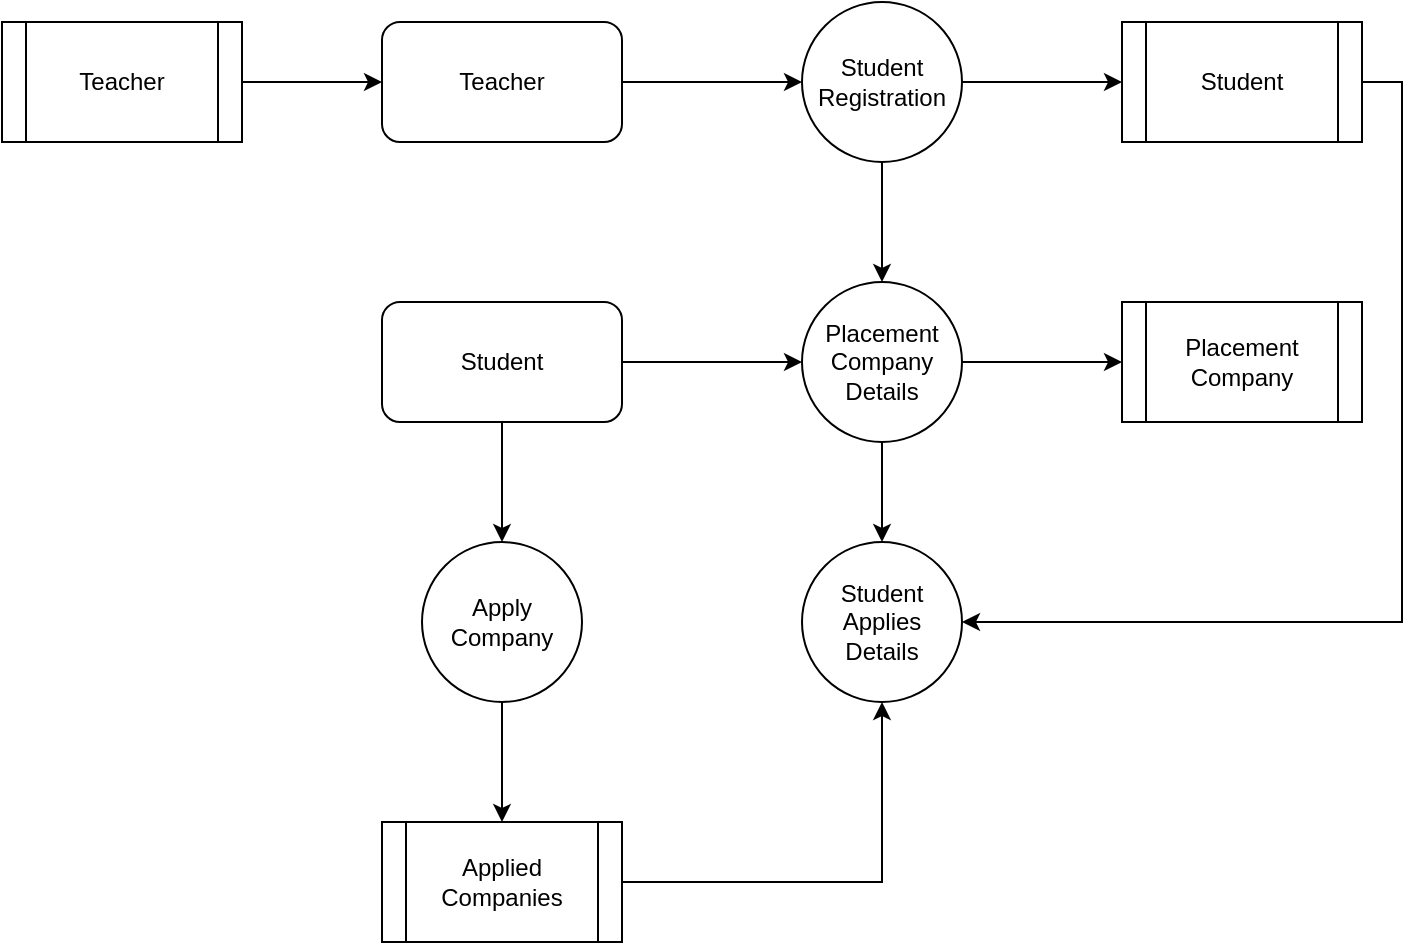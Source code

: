 <mxfile version="20.8.16" type="device"><diagram name="Page-1" id="mRd09LdtHtdWL6J9HerF"><mxGraphModel dx="1950" dy="534" grid="1" gridSize="10" guides="1" tooltips="1" connect="1" arrows="1" fold="1" page="1" pageScale="1" pageWidth="850" pageHeight="1100" math="0" shadow="0"><root><mxCell id="0"/><mxCell id="1" parent="0"/><mxCell id="2A1S9Nb7dHz_2rt2U4Tf-28" value="" style="edgeStyle=orthogonalEdgeStyle;rounded=0;orthogonalLoop=1;jettySize=auto;html=1;" edge="1" parent="1" source="2A1S9Nb7dHz_2rt2U4Tf-25" target="2A1S9Nb7dHz_2rt2U4Tf-26"><mxGeometry relative="1" as="geometry"/></mxCell><mxCell id="2A1S9Nb7dHz_2rt2U4Tf-25" value="Teacher" style="rounded=1;whiteSpace=wrap;html=1;" vertex="1" parent="1"><mxGeometry x="150" y="300" width="120" height="60" as="geometry"/></mxCell><mxCell id="2A1S9Nb7dHz_2rt2U4Tf-29" value="" style="edgeStyle=orthogonalEdgeStyle;rounded=0;orthogonalLoop=1;jettySize=auto;html=1;" edge="1" parent="1" source="2A1S9Nb7dHz_2rt2U4Tf-26" target="2A1S9Nb7dHz_2rt2U4Tf-27"><mxGeometry relative="1" as="geometry"/></mxCell><mxCell id="2A1S9Nb7dHz_2rt2U4Tf-31" value="" style="edgeStyle=orthogonalEdgeStyle;rounded=0;orthogonalLoop=1;jettySize=auto;html=1;" edge="1" parent="1" source="2A1S9Nb7dHz_2rt2U4Tf-26" target="2A1S9Nb7dHz_2rt2U4Tf-30"><mxGeometry relative="1" as="geometry"/></mxCell><mxCell id="2A1S9Nb7dHz_2rt2U4Tf-26" value="Student Registration" style="ellipse;whiteSpace=wrap;html=1;aspect=fixed;" vertex="1" parent="1"><mxGeometry x="360" y="290" width="80" height="80" as="geometry"/></mxCell><mxCell id="2A1S9Nb7dHz_2rt2U4Tf-37" style="edgeStyle=orthogonalEdgeStyle;rounded=0;orthogonalLoop=1;jettySize=auto;html=1;exitX=1;exitY=0.5;exitDx=0;exitDy=0;entryX=1;entryY=0.5;entryDx=0;entryDy=0;" edge="1" parent="1" source="2A1S9Nb7dHz_2rt2U4Tf-27" target="2A1S9Nb7dHz_2rt2U4Tf-34"><mxGeometry relative="1" as="geometry"/></mxCell><mxCell id="2A1S9Nb7dHz_2rt2U4Tf-27" value="Student" style="shape=process;whiteSpace=wrap;html=1;backgroundOutline=1;" vertex="1" parent="1"><mxGeometry x="520" y="300" width="120" height="60" as="geometry"/></mxCell><mxCell id="2A1S9Nb7dHz_2rt2U4Tf-33" value="" style="edgeStyle=orthogonalEdgeStyle;rounded=0;orthogonalLoop=1;jettySize=auto;html=1;" edge="1" parent="1" source="2A1S9Nb7dHz_2rt2U4Tf-30" target="2A1S9Nb7dHz_2rt2U4Tf-32"><mxGeometry relative="1" as="geometry"/></mxCell><mxCell id="2A1S9Nb7dHz_2rt2U4Tf-35" value="" style="edgeStyle=orthogonalEdgeStyle;rounded=0;orthogonalLoop=1;jettySize=auto;html=1;" edge="1" parent="1" source="2A1S9Nb7dHz_2rt2U4Tf-30" target="2A1S9Nb7dHz_2rt2U4Tf-34"><mxGeometry relative="1" as="geometry"/></mxCell><mxCell id="2A1S9Nb7dHz_2rt2U4Tf-30" value="Placement Company Details" style="ellipse;whiteSpace=wrap;html=1;aspect=fixed;" vertex="1" parent="1"><mxGeometry x="360" y="430" width="80" height="80" as="geometry"/></mxCell><mxCell id="2A1S9Nb7dHz_2rt2U4Tf-32" value="Placement Company" style="shape=process;whiteSpace=wrap;html=1;backgroundOutline=1;" vertex="1" parent="1"><mxGeometry x="520" y="440" width="120" height="60" as="geometry"/></mxCell><mxCell id="2A1S9Nb7dHz_2rt2U4Tf-34" value="Student Applies Details" style="ellipse;whiteSpace=wrap;html=1;aspect=fixed;" vertex="1" parent="1"><mxGeometry x="360" y="560" width="80" height="80" as="geometry"/></mxCell><mxCell id="2A1S9Nb7dHz_2rt2U4Tf-39" value="" style="edgeStyle=orthogonalEdgeStyle;rounded=0;orthogonalLoop=1;jettySize=auto;html=1;" edge="1" parent="1" source="2A1S9Nb7dHz_2rt2U4Tf-38" target="2A1S9Nb7dHz_2rt2U4Tf-25"><mxGeometry relative="1" as="geometry"/></mxCell><mxCell id="2A1S9Nb7dHz_2rt2U4Tf-38" value="Teacher" style="shape=process;whiteSpace=wrap;html=1;backgroundOutline=1;" vertex="1" parent="1"><mxGeometry x="-40" y="300" width="120" height="60" as="geometry"/></mxCell><mxCell id="2A1S9Nb7dHz_2rt2U4Tf-41" value="" style="edgeStyle=orthogonalEdgeStyle;rounded=0;orthogonalLoop=1;jettySize=auto;html=1;" edge="1" parent="1" source="2A1S9Nb7dHz_2rt2U4Tf-40" target="2A1S9Nb7dHz_2rt2U4Tf-30"><mxGeometry relative="1" as="geometry"/></mxCell><mxCell id="2A1S9Nb7dHz_2rt2U4Tf-43" value="" style="edgeStyle=orthogonalEdgeStyle;rounded=0;orthogonalLoop=1;jettySize=auto;html=1;" edge="1" parent="1" source="2A1S9Nb7dHz_2rt2U4Tf-40" target="2A1S9Nb7dHz_2rt2U4Tf-42"><mxGeometry relative="1" as="geometry"/></mxCell><mxCell id="2A1S9Nb7dHz_2rt2U4Tf-40" value="Student" style="rounded=1;whiteSpace=wrap;html=1;" vertex="1" parent="1"><mxGeometry x="150" y="440" width="120" height="60" as="geometry"/></mxCell><mxCell id="2A1S9Nb7dHz_2rt2U4Tf-45" value="" style="edgeStyle=orthogonalEdgeStyle;rounded=0;orthogonalLoop=1;jettySize=auto;html=1;" edge="1" parent="1" source="2A1S9Nb7dHz_2rt2U4Tf-42" target="2A1S9Nb7dHz_2rt2U4Tf-44"><mxGeometry relative="1" as="geometry"/></mxCell><mxCell id="2A1S9Nb7dHz_2rt2U4Tf-42" value="Apply Company" style="ellipse;whiteSpace=wrap;html=1;aspect=fixed;" vertex="1" parent="1"><mxGeometry x="170" y="560" width="80" height="80" as="geometry"/></mxCell><mxCell id="2A1S9Nb7dHz_2rt2U4Tf-46" style="edgeStyle=orthogonalEdgeStyle;rounded=0;orthogonalLoop=1;jettySize=auto;html=1;exitX=1;exitY=0.5;exitDx=0;exitDy=0;entryX=0.5;entryY=1;entryDx=0;entryDy=0;" edge="1" parent="1" source="2A1S9Nb7dHz_2rt2U4Tf-44" target="2A1S9Nb7dHz_2rt2U4Tf-34"><mxGeometry relative="1" as="geometry"/></mxCell><mxCell id="2A1S9Nb7dHz_2rt2U4Tf-44" value="Applied Companies" style="shape=process;whiteSpace=wrap;html=1;backgroundOutline=1;" vertex="1" parent="1"><mxGeometry x="150" y="700" width="120" height="60" as="geometry"/></mxCell></root></mxGraphModel></diagram></mxfile>